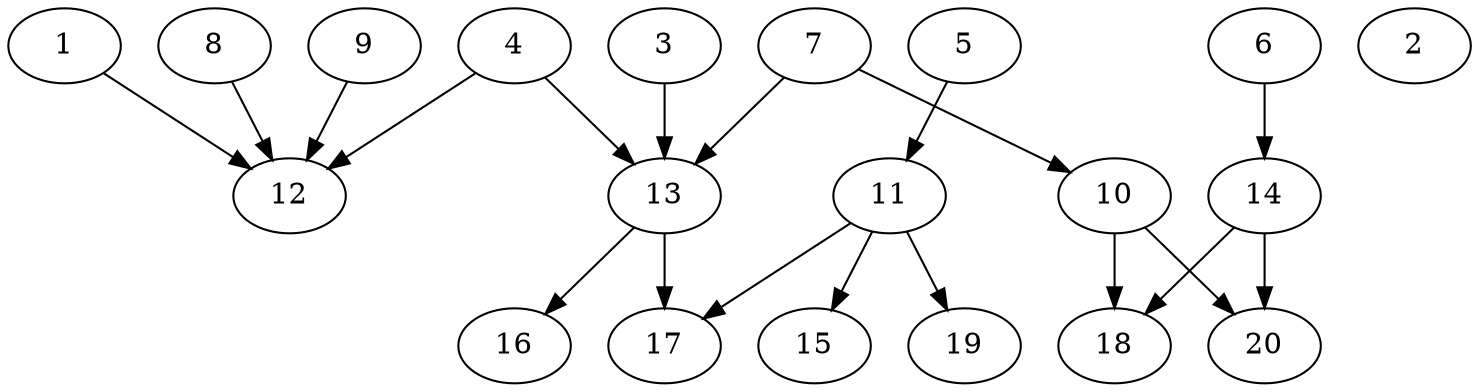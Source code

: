 // DAG automatically generated by daggen at Sat Jul 27 15:38:39 2019
// ./daggen --dot -n 20 --ccr 0.5 --fat 0.7 --regular 0.5 --density 0.4 --mindata 5242880 --maxdata 52428800 
digraph G {
  1 [size="37855232", alpha="0.15", expect_size="18927616"] 
  1 -> 12 [size ="18927616"]
  2 [size="56047616", alpha="0.14", expect_size="28023808"] 
  3 [size="66322432", alpha="0.12", expect_size="33161216"] 
  3 -> 13 [size ="33161216"]
  4 [size="80140288", alpha="0.01", expect_size="40070144"] 
  4 -> 12 [size ="40070144"]
  4 -> 13 [size ="40070144"]
  5 [size="54792192", alpha="0.14", expect_size="27396096"] 
  5 -> 11 [size ="27396096"]
  6 [size="60194816", alpha="0.01", expect_size="30097408"] 
  6 -> 14 [size ="30097408"]
  7 [size="71204864", alpha="0.08", expect_size="35602432"] 
  7 -> 10 [size ="35602432"]
  7 -> 13 [size ="35602432"]
  8 [size="87791616", alpha="0.15", expect_size="43895808"] 
  8 -> 12 [size ="43895808"]
  9 [size="32606208", alpha="0.11", expect_size="16303104"] 
  9 -> 12 [size ="16303104"]
  10 [size="95170560", alpha="0.14", expect_size="47585280"] 
  10 -> 18 [size ="47585280"]
  10 -> 20 [size ="47585280"]
  11 [size="72245248", alpha="0.16", expect_size="36122624"] 
  11 -> 15 [size ="36122624"]
  11 -> 17 [size ="36122624"]
  11 -> 19 [size ="36122624"]
  12 [size="46393344", alpha="0.02", expect_size="23196672"] 
  13 [size="17543168", alpha="0.04", expect_size="8771584"] 
  13 -> 16 [size ="8771584"]
  13 -> 17 [size ="8771584"]
  14 [size="72226816", alpha="0.12", expect_size="36113408"] 
  14 -> 18 [size ="36113408"]
  14 -> 20 [size ="36113408"]
  15 [size="77058048", alpha="0.16", expect_size="38529024"] 
  16 [size="48855040", alpha="0.15", expect_size="24427520"] 
  17 [size="54831104", alpha="0.04", expect_size="27415552"] 
  18 [size="94316544", alpha="0.18", expect_size="47158272"] 
  19 [size="70176768", alpha="0.18", expect_size="35088384"] 
  20 [size="25714688", alpha="0.12", expect_size="12857344"] 
}
